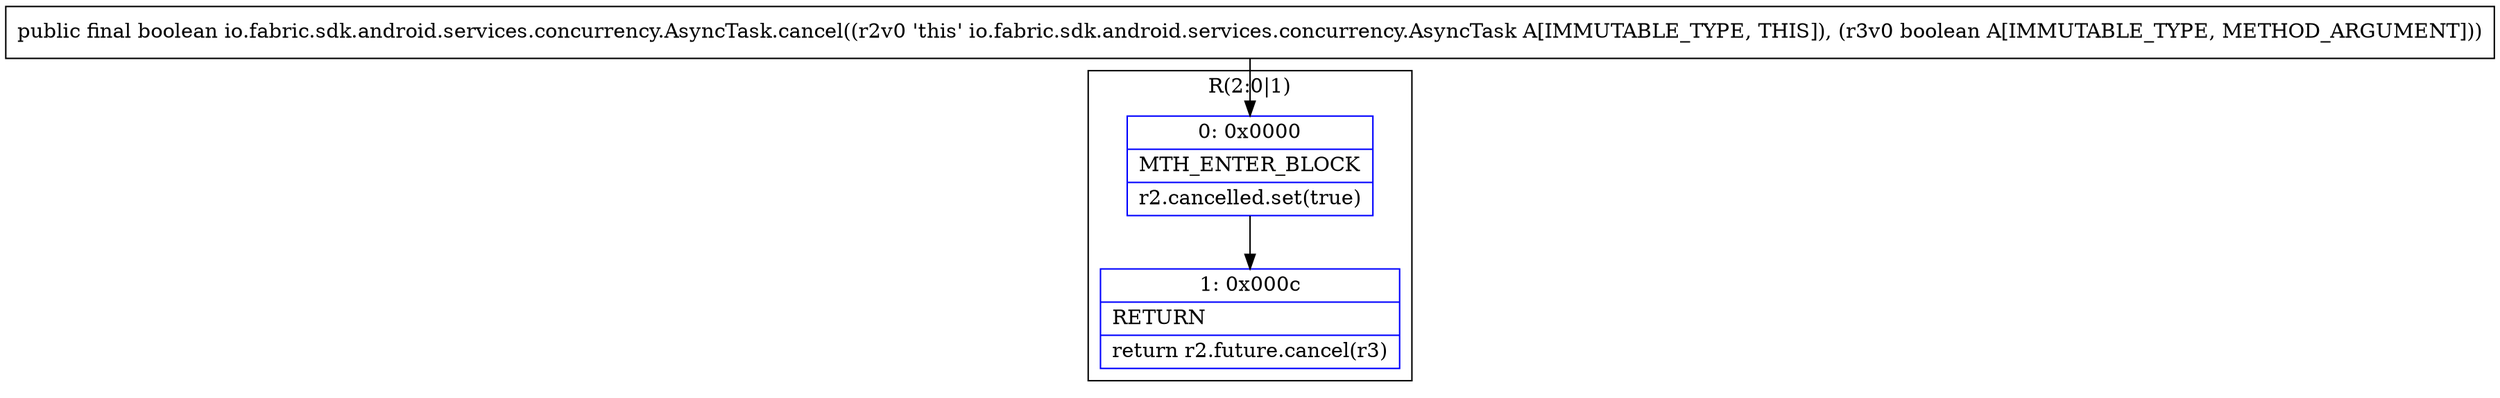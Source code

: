 digraph "CFG forio.fabric.sdk.android.services.concurrency.AsyncTask.cancel(Z)Z" {
subgraph cluster_Region_162262063 {
label = "R(2:0|1)";
node [shape=record,color=blue];
Node_0 [shape=record,label="{0\:\ 0x0000|MTH_ENTER_BLOCK\l|r2.cancelled.set(true)\l}"];
Node_1 [shape=record,label="{1\:\ 0x000c|RETURN\l|return r2.future.cancel(r3)\l}"];
}
MethodNode[shape=record,label="{public final boolean io.fabric.sdk.android.services.concurrency.AsyncTask.cancel((r2v0 'this' io.fabric.sdk.android.services.concurrency.AsyncTask A[IMMUTABLE_TYPE, THIS]), (r3v0 boolean A[IMMUTABLE_TYPE, METHOD_ARGUMENT])) }"];
MethodNode -> Node_0;
Node_0 -> Node_1;
}

